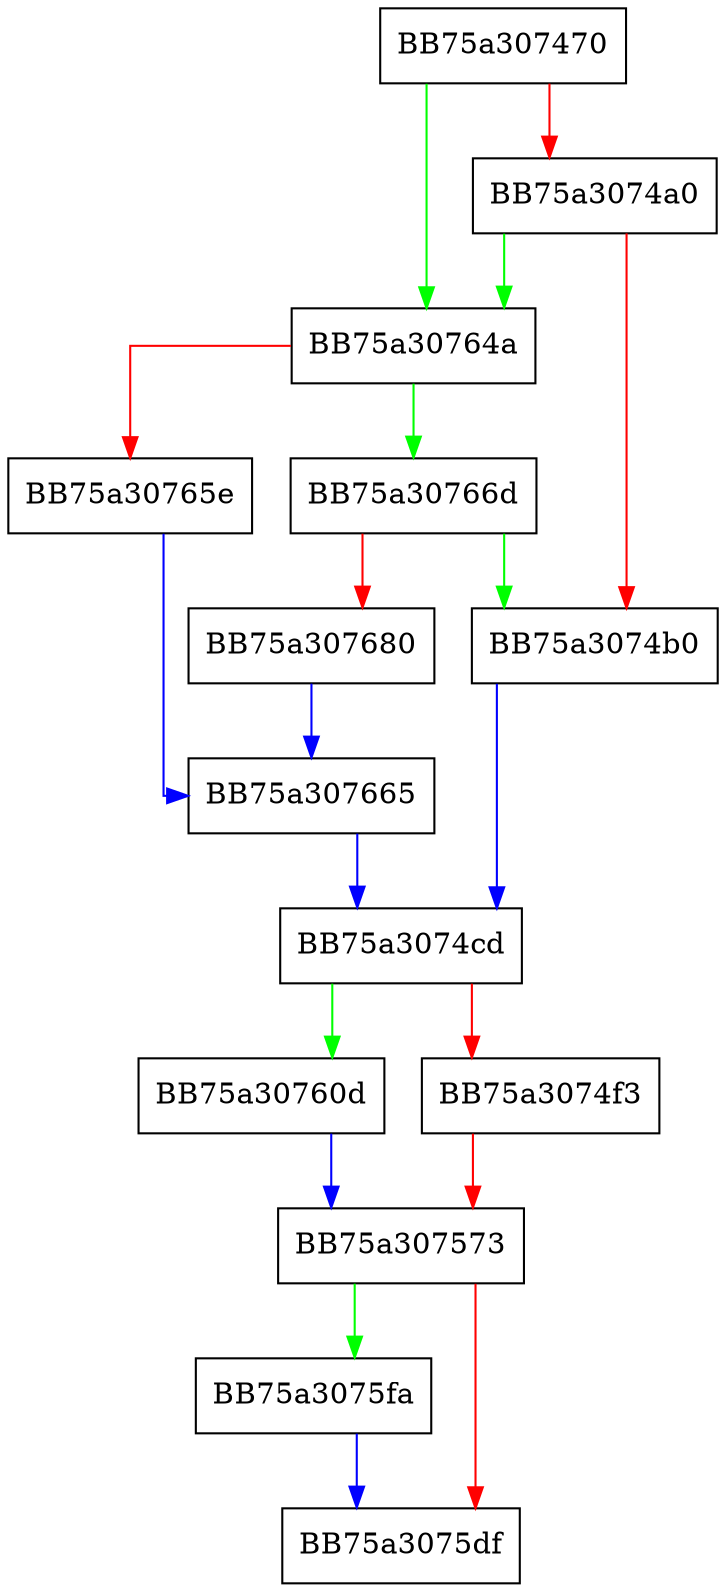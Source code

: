 digraph FPU_D8 {
  node [shape="box"];
  graph [splines=ortho];
  BB75a307470 -> BB75a30764a [color="green"];
  BB75a307470 -> BB75a3074a0 [color="red"];
  BB75a3074a0 -> BB75a30764a [color="green"];
  BB75a3074a0 -> BB75a3074b0 [color="red"];
  BB75a3074b0 -> BB75a3074cd [color="blue"];
  BB75a3074cd -> BB75a30760d [color="green"];
  BB75a3074cd -> BB75a3074f3 [color="red"];
  BB75a3074f3 -> BB75a307573 [color="red"];
  BB75a307573 -> BB75a3075fa [color="green"];
  BB75a307573 -> BB75a3075df [color="red"];
  BB75a3075fa -> BB75a3075df [color="blue"];
  BB75a30760d -> BB75a307573 [color="blue"];
  BB75a30764a -> BB75a30766d [color="green"];
  BB75a30764a -> BB75a30765e [color="red"];
  BB75a30765e -> BB75a307665 [color="blue"];
  BB75a307665 -> BB75a3074cd [color="blue"];
  BB75a30766d -> BB75a3074b0 [color="green"];
  BB75a30766d -> BB75a307680 [color="red"];
  BB75a307680 -> BB75a307665 [color="blue"];
}